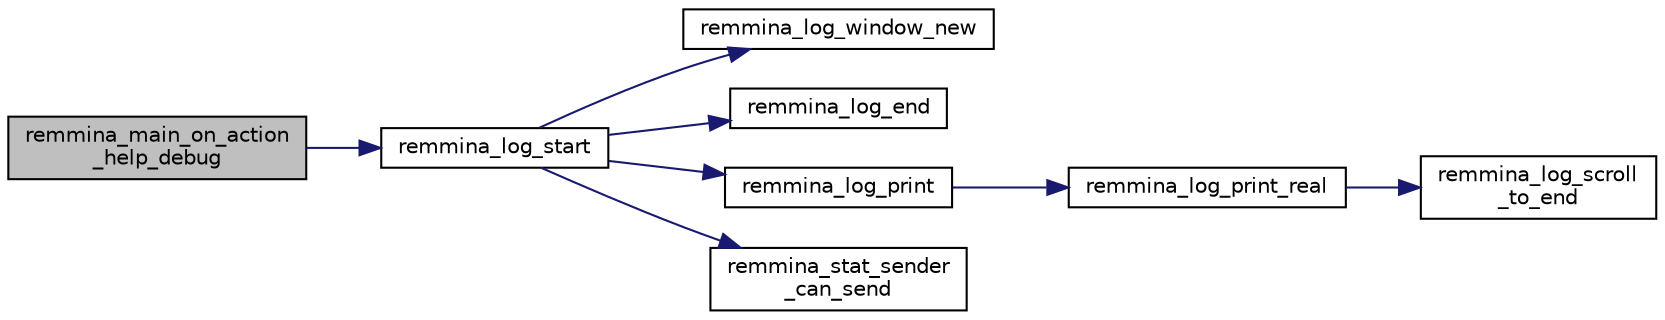 digraph "remmina_main_on_action_help_debug"
{
  edge [fontname="Helvetica",fontsize="10",labelfontname="Helvetica",labelfontsize="10"];
  node [fontname="Helvetica",fontsize="10",shape=record];
  rankdir="LR";
  Node4648 [label="remmina_main_on_action\l_help_debug",height=0.2,width=0.4,color="black", fillcolor="grey75", style="filled", fontcolor="black"];
  Node4648 -> Node4649 [color="midnightblue",fontsize="10",style="solid",fontname="Helvetica"];
  Node4649 [label="remmina_log_start",height=0.2,width=0.4,color="black", fillcolor="white", style="filled",URL="$remmina__log_8c.html#a72cf53183f3ef89c4208fdccb629003d"];
  Node4649 -> Node4650 [color="midnightblue",fontsize="10",style="solid",fontname="Helvetica"];
  Node4650 [label="remmina_log_window_new",height=0.2,width=0.4,color="black", fillcolor="white", style="filled",URL="$remmina__log_8c.html#a070042aa580b708536dc793336722660"];
  Node4649 -> Node4651 [color="midnightblue",fontsize="10",style="solid",fontname="Helvetica"];
  Node4651 [label="remmina_log_end",height=0.2,width=0.4,color="black", fillcolor="white", style="filled",URL="$remmina__log_8c.html#a355067bd2e33d8942ad9d8af60c19f0c"];
  Node4649 -> Node4652 [color="midnightblue",fontsize="10",style="solid",fontname="Helvetica"];
  Node4652 [label="remmina_log_print",height=0.2,width=0.4,color="black", fillcolor="white", style="filled",URL="$remmina__log_8c.html#aca8f826a273194e22f4467421af9b3aa"];
  Node4652 -> Node4653 [color="midnightblue",fontsize="10",style="solid",fontname="Helvetica"];
  Node4653 [label="remmina_log_print_real",height=0.2,width=0.4,color="black", fillcolor="white", style="filled",URL="$remmina__log_8c.html#a7cbb8cc1b0525ae49248a84fb4b2b1a1"];
  Node4653 -> Node4654 [color="midnightblue",fontsize="10",style="solid",fontname="Helvetica"];
  Node4654 [label="remmina_log_scroll\l_to_end",height=0.2,width=0.4,color="black", fillcolor="white", style="filled",URL="$remmina__log_8c.html#a6a5cc60197293b97a0c6fa2a471b221b"];
  Node4649 -> Node4655 [color="midnightblue",fontsize="10",style="solid",fontname="Helvetica"];
  Node4655 [label="remmina_stat_sender\l_can_send",height=0.2,width=0.4,color="black", fillcolor="white", style="filled",URL="$remmina__stats__sender_8c.html#a5aa2104ccded08aa02dd2886f87af516"];
}
